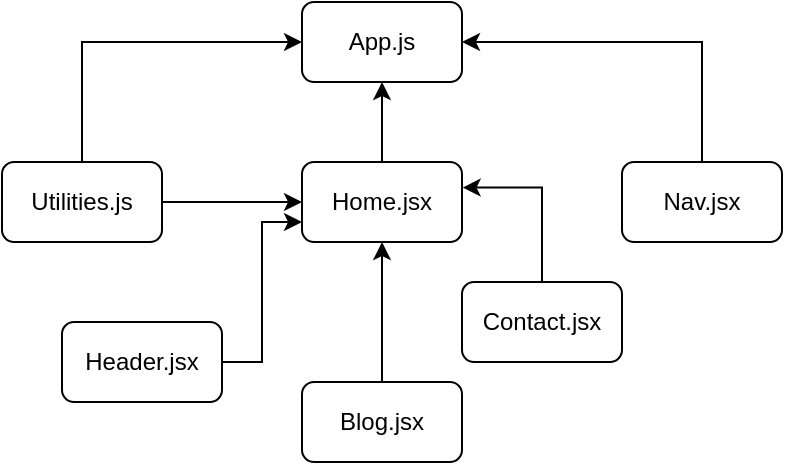 <mxfile version="16.5.3" type="github"><diagram id="MVJ27VQnQgLFGoNPGQru" name="Page-1"><mxGraphModel dx="857" dy="466" grid="1" gridSize="10" guides="1" tooltips="1" connect="1" arrows="1" fold="1" page="1" pageScale="1" pageWidth="850" pageHeight="1100" math="0" shadow="0"><root><mxCell id="0"/><mxCell id="1" parent="0"/><mxCell id="7OLTt69OmsLfZu0AfuBM-15" value="" style="edgeStyle=orthogonalEdgeStyle;rounded=0;orthogonalLoop=1;jettySize=auto;html=1;entryX=0;entryY=0.5;entryDx=0;entryDy=0;" edge="1" parent="1" source="7OLTt69OmsLfZu0AfuBM-14" target="7OLTt69OmsLfZu0AfuBM-1"><mxGeometry relative="1" as="geometry"><Array as="points"><mxPoint x="170" y="100"/></Array></mxGeometry></mxCell><mxCell id="7OLTt69OmsLfZu0AfuBM-17" value="" style="edgeStyle=orthogonalEdgeStyle;rounded=0;orthogonalLoop=1;jettySize=auto;html=1;" edge="1" parent="1" source="7OLTt69OmsLfZu0AfuBM-16" target="7OLTt69OmsLfZu0AfuBM-1"><mxGeometry relative="1" as="geometry"/></mxCell><mxCell id="7OLTt69OmsLfZu0AfuBM-19" value="" style="edgeStyle=orthogonalEdgeStyle;rounded=0;orthogonalLoop=1;jettySize=auto;html=1;" edge="1" parent="1" source="7OLTt69OmsLfZu0AfuBM-18" target="7OLTt69OmsLfZu0AfuBM-1"><mxGeometry relative="1" as="geometry"><Array as="points"><mxPoint x="480" y="100"/></Array></mxGeometry></mxCell><mxCell id="7OLTt69OmsLfZu0AfuBM-1" value="App.js" style="rounded=1;whiteSpace=wrap;html=1;" vertex="1" parent="1"><mxGeometry x="280" y="80" width="80" height="40" as="geometry"/></mxCell><mxCell id="7OLTt69OmsLfZu0AfuBM-21" value="" style="edgeStyle=orthogonalEdgeStyle;rounded=0;orthogonalLoop=1;jettySize=auto;html=1;" edge="1" parent="1" source="7OLTt69OmsLfZu0AfuBM-14" target="7OLTt69OmsLfZu0AfuBM-16"><mxGeometry relative="1" as="geometry"/></mxCell><mxCell id="7OLTt69OmsLfZu0AfuBM-14" value="Utilities.js" style="whiteSpace=wrap;html=1;rounded=1;" vertex="1" parent="1"><mxGeometry x="130" y="160" width="80" height="40" as="geometry"/></mxCell><mxCell id="7OLTt69OmsLfZu0AfuBM-23" value="" style="edgeStyle=orthogonalEdgeStyle;rounded=0;orthogonalLoop=1;jettySize=auto;html=1;" edge="1" parent="1" source="7OLTt69OmsLfZu0AfuBM-22" target="7OLTt69OmsLfZu0AfuBM-16"><mxGeometry relative="1" as="geometry"/></mxCell><mxCell id="7OLTt69OmsLfZu0AfuBM-16" value="Home.jsx" style="whiteSpace=wrap;html=1;rounded=1;" vertex="1" parent="1"><mxGeometry x="280" y="160" width="80" height="40" as="geometry"/></mxCell><mxCell id="7OLTt69OmsLfZu0AfuBM-18" value="Nav.jsx" style="whiteSpace=wrap;html=1;rounded=1;" vertex="1" parent="1"><mxGeometry x="440" y="160" width="80" height="40" as="geometry"/></mxCell><mxCell id="7OLTt69OmsLfZu0AfuBM-22" value="Blog.jsx" style="rounded=1;whiteSpace=wrap;html=1;" vertex="1" parent="1"><mxGeometry x="280" y="270" width="80" height="40" as="geometry"/></mxCell><mxCell id="7OLTt69OmsLfZu0AfuBM-26" value="" style="edgeStyle=orthogonalEdgeStyle;rounded=0;orthogonalLoop=1;jettySize=auto;html=1;entryX=1.004;entryY=0.32;entryDx=0;entryDy=0;entryPerimeter=0;" edge="1" parent="1" source="7OLTt69OmsLfZu0AfuBM-24" target="7OLTt69OmsLfZu0AfuBM-16"><mxGeometry relative="1" as="geometry"/></mxCell><mxCell id="7OLTt69OmsLfZu0AfuBM-24" value="Contact.jsx" style="rounded=1;whiteSpace=wrap;html=1;" vertex="1" parent="1"><mxGeometry x="360" y="220" width="80" height="40" as="geometry"/></mxCell><mxCell id="7OLTt69OmsLfZu0AfuBM-28" value="" style="edgeStyle=orthogonalEdgeStyle;rounded=0;orthogonalLoop=1;jettySize=auto;html=1;entryX=0;entryY=0.75;entryDx=0;entryDy=0;" edge="1" parent="1" source="7OLTt69OmsLfZu0AfuBM-27" target="7OLTt69OmsLfZu0AfuBM-16"><mxGeometry relative="1" as="geometry"/></mxCell><mxCell id="7OLTt69OmsLfZu0AfuBM-27" value="Header.jsx" style="rounded=1;whiteSpace=wrap;html=1;" vertex="1" parent="1"><mxGeometry x="160" y="240" width="80" height="40" as="geometry"/></mxCell></root></mxGraphModel></diagram></mxfile>